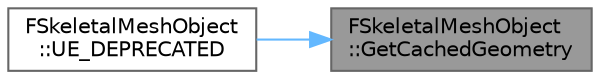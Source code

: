 digraph "FSkeletalMeshObject::GetCachedGeometry"
{
 // INTERACTIVE_SVG=YES
 // LATEX_PDF_SIZE
  bgcolor="transparent";
  edge [fontname=Helvetica,fontsize=10,labelfontname=Helvetica,labelfontsize=10];
  node [fontname=Helvetica,fontsize=10,shape=box,height=0.2,width=0.4];
  rankdir="RL";
  Node1 [id="Node000001",label="FSkeletalMeshObject\l::GetCachedGeometry",height=0.2,width=0.4,color="gray40", fillcolor="grey60", style="filled", fontcolor="black",tooltip="If we are caching geometry deformation through skin-cache/mesh-deformers or other,..."];
  Node1 -> Node2 [id="edge1_Node000001_Node000002",dir="back",color="steelblue1",style="solid",tooltip=" "];
  Node2 [id="Node000002",label="FSkeletalMeshObject\l::UE_DEPRECATED",height=0.2,width=0.4,color="grey40", fillcolor="white", style="filled",URL="$d3/d11/classFSkeletalMeshObject.html#a87c75ec8b4252b0b8e0e5ab7cb2fa923",tooltip=" "];
}
